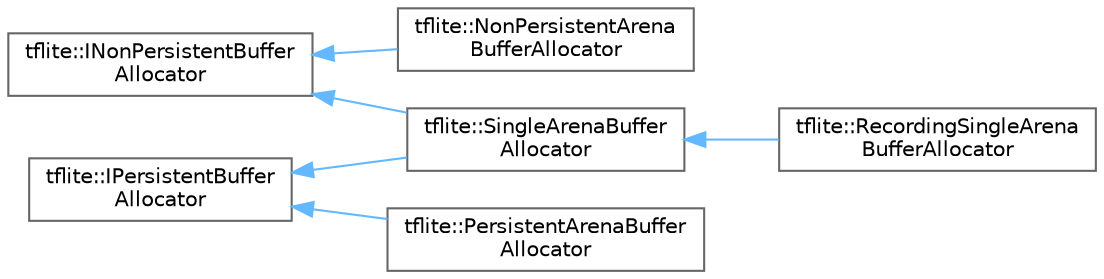 digraph "Graphical Class Hierarchy"
{
 // LATEX_PDF_SIZE
  bgcolor="transparent";
  edge [fontname=Helvetica,fontsize=10,labelfontname=Helvetica,labelfontsize=10];
  node [fontname=Helvetica,fontsize=10,shape=box,height=0.2,width=0.4];
  rankdir="LR";
  Node0 [id="Node000000",label="tflite::INonPersistentBuffer\lAllocator",height=0.2,width=0.4,color="grey40", fillcolor="white", style="filled",URL="$classtflite_1_1_i_non_persistent_buffer_allocator.html",tooltip=" "];
  Node0 -> Node1 [id="edge633_Node000000_Node000001",dir="back",color="steelblue1",style="solid",tooltip=" "];
  Node1 [id="Node000001",label="tflite::NonPersistentArena\lBufferAllocator",height=0.2,width=0.4,color="grey40", fillcolor="white", style="filled",URL="$classtflite_1_1_non_persistent_arena_buffer_allocator.html",tooltip=" "];
  Node0 -> Node2 [id="edge634_Node000000_Node000002",dir="back",color="steelblue1",style="solid",tooltip=" "];
  Node2 [id="Node000002",label="tflite::SingleArenaBuffer\lAllocator",height=0.2,width=0.4,color="grey40", fillcolor="white", style="filled",URL="$classtflite_1_1_single_arena_buffer_allocator.html",tooltip=" "];
  Node2 -> Node3 [id="edge635_Node000002_Node000003",dir="back",color="steelblue1",style="solid",tooltip=" "];
  Node3 [id="Node000003",label="tflite::RecordingSingleArena\lBufferAllocator",height=0.2,width=0.4,color="grey40", fillcolor="white", style="filled",URL="$classtflite_1_1_recording_single_arena_buffer_allocator.html",tooltip=" "];
  Node4 [id="Node000004",label="tflite::IPersistentBuffer\lAllocator",height=0.2,width=0.4,color="grey40", fillcolor="white", style="filled",URL="$classtflite_1_1_i_persistent_buffer_allocator.html",tooltip=" "];
  Node4 -> Node5 [id="edge636_Node000004_Node000005",dir="back",color="steelblue1",style="solid",tooltip=" "];
  Node5 [id="Node000005",label="tflite::PersistentArenaBuffer\lAllocator",height=0.2,width=0.4,color="grey40", fillcolor="white", style="filled",URL="$classtflite_1_1_persistent_arena_buffer_allocator.html",tooltip=" "];
  Node4 -> Node2 [id="edge637_Node000004_Node000002",dir="back",color="steelblue1",style="solid",tooltip=" "];
}
